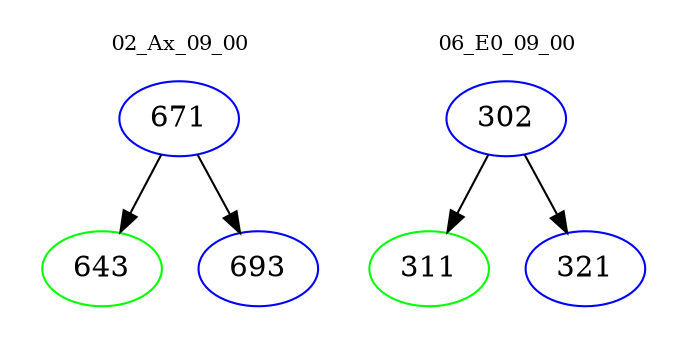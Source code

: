 digraph{
subgraph cluster_0 {
color = white
label = "02_Ax_09_00";
fontsize=10;
T0_671 [label="671", color="blue"]
T0_671 -> T0_643 [color="black"]
T0_643 [label="643", color="green"]
T0_671 -> T0_693 [color="black"]
T0_693 [label="693", color="blue"]
}
subgraph cluster_1 {
color = white
label = "06_E0_09_00";
fontsize=10;
T1_302 [label="302", color="blue"]
T1_302 -> T1_311 [color="black"]
T1_311 [label="311", color="green"]
T1_302 -> T1_321 [color="black"]
T1_321 [label="321", color="blue"]
}
}
